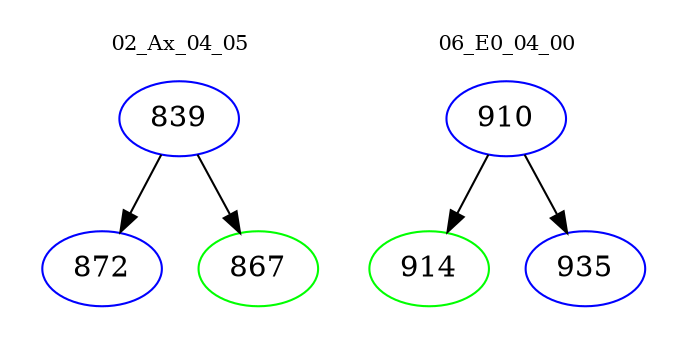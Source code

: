 digraph{
subgraph cluster_0 {
color = white
label = "02_Ax_04_05";
fontsize=10;
T0_839 [label="839", color="blue"]
T0_839 -> T0_872 [color="black"]
T0_872 [label="872", color="blue"]
T0_839 -> T0_867 [color="black"]
T0_867 [label="867", color="green"]
}
subgraph cluster_1 {
color = white
label = "06_E0_04_00";
fontsize=10;
T1_910 [label="910", color="blue"]
T1_910 -> T1_914 [color="black"]
T1_914 [label="914", color="green"]
T1_910 -> T1_935 [color="black"]
T1_935 [label="935", color="blue"]
}
}
